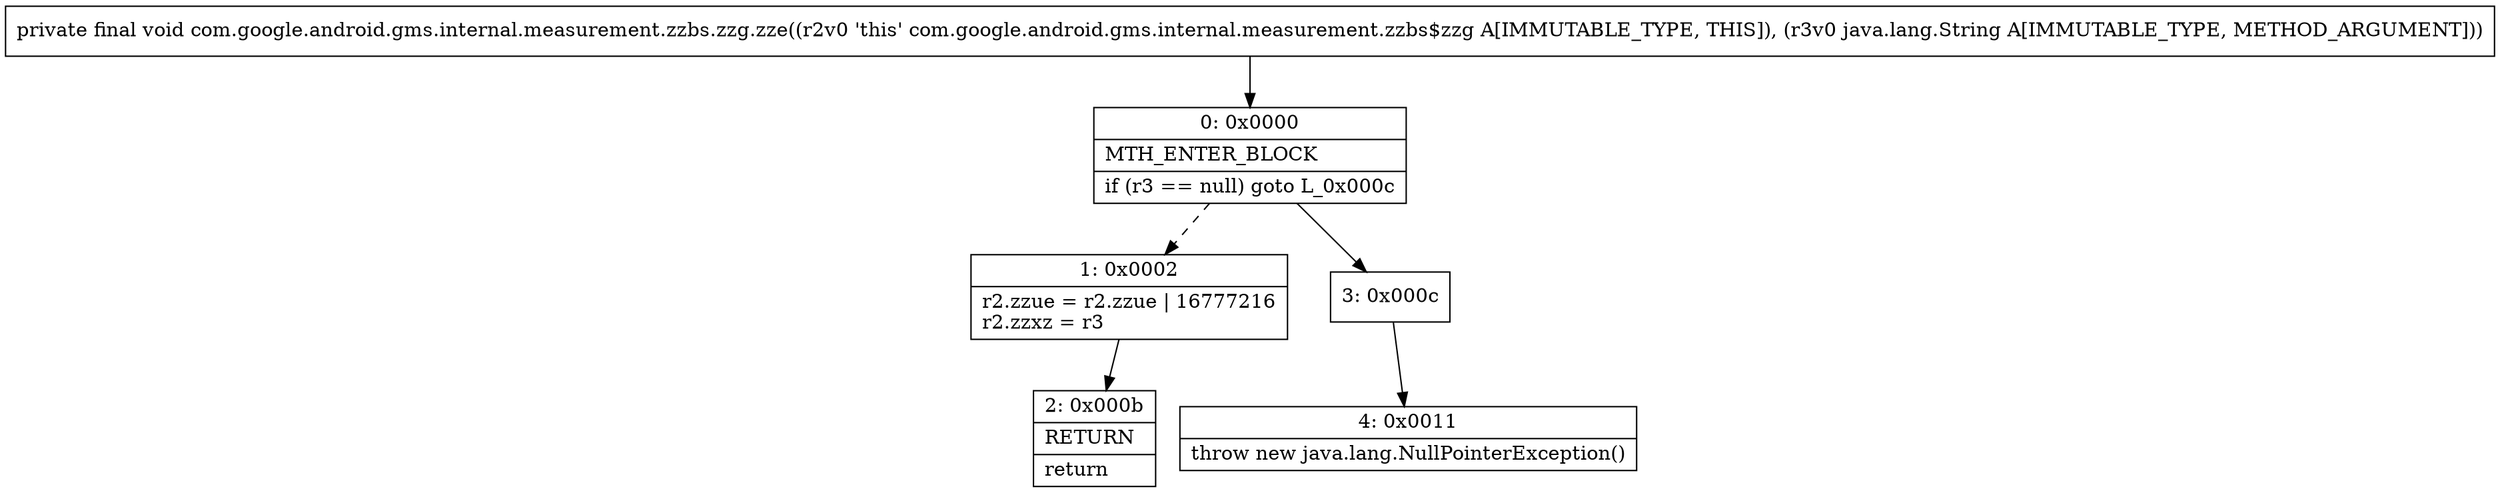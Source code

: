 digraph "CFG forcom.google.android.gms.internal.measurement.zzbs.zzg.zze(Ljava\/lang\/String;)V" {
Node_0 [shape=record,label="{0\:\ 0x0000|MTH_ENTER_BLOCK\l|if (r3 == null) goto L_0x000c\l}"];
Node_1 [shape=record,label="{1\:\ 0x0002|r2.zzue = r2.zzue \| 16777216\lr2.zzxz = r3\l}"];
Node_2 [shape=record,label="{2\:\ 0x000b|RETURN\l|return\l}"];
Node_3 [shape=record,label="{3\:\ 0x000c}"];
Node_4 [shape=record,label="{4\:\ 0x0011|throw new java.lang.NullPointerException()\l}"];
MethodNode[shape=record,label="{private final void com.google.android.gms.internal.measurement.zzbs.zzg.zze((r2v0 'this' com.google.android.gms.internal.measurement.zzbs$zzg A[IMMUTABLE_TYPE, THIS]), (r3v0 java.lang.String A[IMMUTABLE_TYPE, METHOD_ARGUMENT])) }"];
MethodNode -> Node_0;
Node_0 -> Node_1[style=dashed];
Node_0 -> Node_3;
Node_1 -> Node_2;
Node_3 -> Node_4;
}

